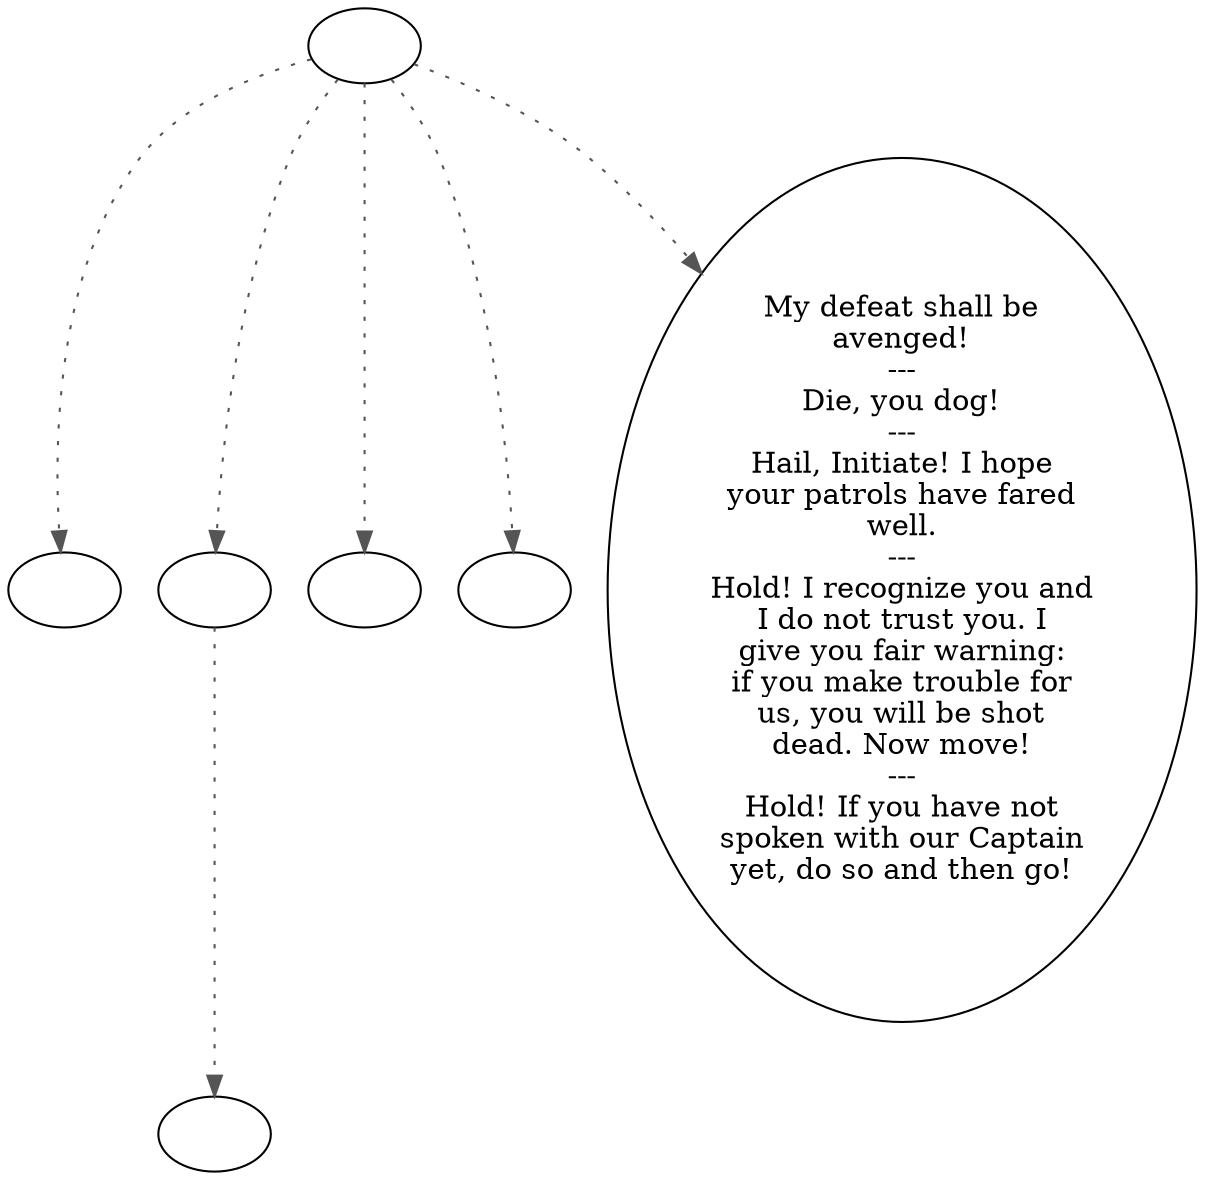digraph GENPALA {
  "start" [style=filled       fillcolor="#FFFFFF"       color="#000000"]
  "start" -> "combat_p_proc" [style=dotted color="#555555"]
  "start" -> "critter_p_proc" [style=dotted color="#555555"]
  "start" -> "destroy_p_proc" [style=dotted color="#555555"]
  "start" -> "pickup_p_proc" [style=dotted color="#555555"]
  "start" -> "talk_p_proc" [style=dotted color="#555555"]
  "start" [label=""]
  "combat_p_proc" [style=filled       fillcolor="#FFFFFF"       color="#000000"]
  "combat_p_proc" [label=""]
  "critter_p_proc" [style=filled       fillcolor="#FFFFFF"       color="#000000"]
  "critter_p_proc" -> "flee_dude" [style=dotted color="#555555"]
  "critter_p_proc" [label=""]
  "destroy_p_proc" [style=filled       fillcolor="#FFFFFF"       color="#000000"]
  "destroy_p_proc" [label=""]
  "pickup_p_proc" [style=filled       fillcolor="#FFFFFF"       color="#000000"]
  "pickup_p_proc" [label=""]
  "talk_p_proc" [style=filled       fillcolor="#FFFFFF"       color="#000000"]
  "talk_p_proc" [label="My defeat shall be\navenged!\n---\nDie, you dog!\n---\nHail, Initiate! I hope\nyour patrols have fared\nwell.\n---\nHold! I recognize you and\nI do not trust you. I\ngive you fair warning:\nif you make trouble for\nus, you will be shot\ndead. Now move!\n---\nHold! If you have not\nspoken with our Captain\nyet, do so and then go!"]
  "flee_dude" [style=filled       fillcolor="#FFFFFF"       color="#000000"]
  "flee_dude" [label=""]
}